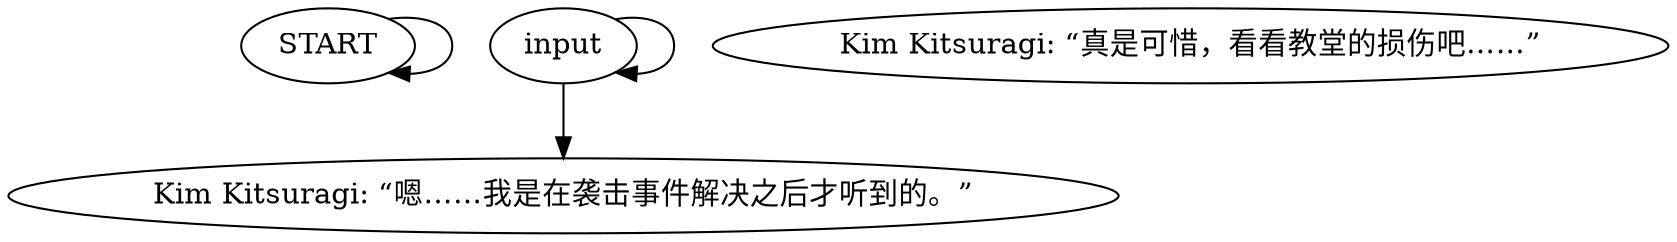 # ICE / KIM CHURCH barks
# Kim reacts to the church getting shot up by the police a few months ago. Creates question option in Kim Main Dialogue.
# ==================================================
digraph G {
	  0 [label="START"];
	  1 [label="input"];
	  2 [label="Kim Kitsuragi: “真是可惜，看看教堂的损伤吧……”"];
	  3 [label="Kim Kitsuragi: “嗯……我是在袭击事件解决之后才听到的。”"];
	  0 -> 0
	  1 -> 1
	  1 -> 3
}

